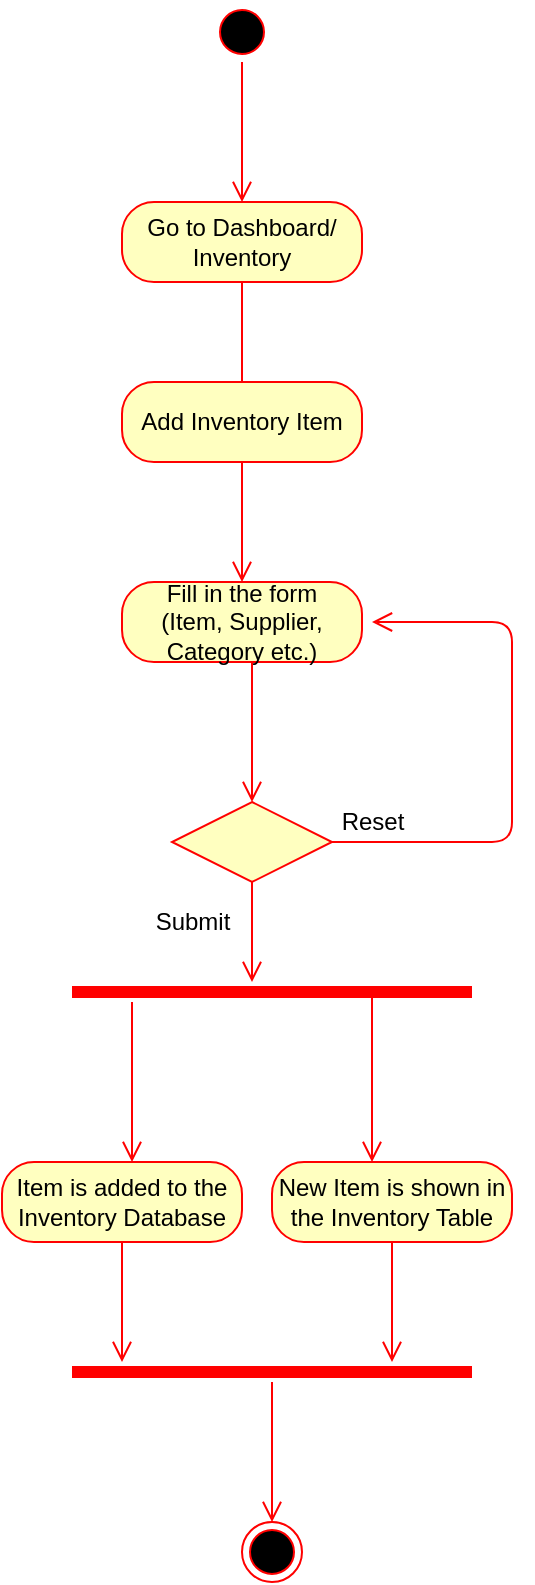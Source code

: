 <mxfile version="13.0.9" type="github">
  <diagram id="snnwxoYrL7hCCSLVT1c8" name="Page-1">
    <mxGraphModel dx="782" dy="469" grid="1" gridSize="10" guides="1" tooltips="1" connect="1" arrows="1" fold="1" page="1" pageScale="1" pageWidth="827" pageHeight="1169" math="0" shadow="0">
      <root>
        <mxCell id="0" />
        <mxCell id="1" parent="0" />
        <mxCell id="DdL6lNwtZuETyasrrC4E-1" value="" style="ellipse;html=1;shape=startState;fillColor=#000000;strokeColor=#ff0000;" vertex="1" parent="1">
          <mxGeometry x="370" y="10" width="30" height="30" as="geometry" />
        </mxCell>
        <mxCell id="DdL6lNwtZuETyasrrC4E-2" value="" style="edgeStyle=orthogonalEdgeStyle;html=1;verticalAlign=bottom;endArrow=open;endSize=8;strokeColor=#ff0000;" edge="1" source="DdL6lNwtZuETyasrrC4E-1" parent="1">
          <mxGeometry relative="1" as="geometry">
            <mxPoint x="385" y="110" as="targetPoint" />
          </mxGeometry>
        </mxCell>
        <mxCell id="DdL6lNwtZuETyasrrC4E-4" value="Go to Dashboard/ Inventory" style="rounded=1;whiteSpace=wrap;html=1;arcSize=40;fontColor=#000000;fillColor=#ffffc0;strokeColor=#ff0000;" vertex="1" parent="1">
          <mxGeometry x="325" y="110" width="120" height="40" as="geometry" />
        </mxCell>
        <mxCell id="DdL6lNwtZuETyasrrC4E-5" value="" style="edgeStyle=orthogonalEdgeStyle;html=1;verticalAlign=bottom;endArrow=open;endSize=8;strokeColor=#ff0000;" edge="1" source="DdL6lNwtZuETyasrrC4E-4" parent="1">
          <mxGeometry relative="1" as="geometry">
            <mxPoint x="385" y="210" as="targetPoint" />
          </mxGeometry>
        </mxCell>
        <mxCell id="DdL6lNwtZuETyasrrC4E-6" value="Add Inventory Item" style="rounded=1;whiteSpace=wrap;html=1;arcSize=40;fontColor=#000000;fillColor=#ffffc0;strokeColor=#ff0000;" vertex="1" parent="1">
          <mxGeometry x="325" y="200" width="120" height="40" as="geometry" />
        </mxCell>
        <mxCell id="DdL6lNwtZuETyasrrC4E-7" value="" style="edgeStyle=orthogonalEdgeStyle;html=1;verticalAlign=bottom;endArrow=open;endSize=8;strokeColor=#ff0000;" edge="1" source="DdL6lNwtZuETyasrrC4E-6" parent="1">
          <mxGeometry relative="1" as="geometry">
            <mxPoint x="385" y="300" as="targetPoint" />
          </mxGeometry>
        </mxCell>
        <mxCell id="DdL6lNwtZuETyasrrC4E-8" value="Fill in the form&lt;br&gt;(Item, Supplier, Category etc.)" style="rounded=1;whiteSpace=wrap;html=1;arcSize=40;fontColor=#000000;fillColor=#ffffc0;strokeColor=#ff0000;" vertex="1" parent="1">
          <mxGeometry x="325" y="300" width="120" height="40" as="geometry" />
        </mxCell>
        <mxCell id="DdL6lNwtZuETyasrrC4E-9" value="" style="edgeStyle=orthogonalEdgeStyle;html=1;verticalAlign=bottom;endArrow=open;endSize=8;strokeColor=#ff0000;entryX=0.5;entryY=0;entryDx=0;entryDy=0;" edge="1" source="DdL6lNwtZuETyasrrC4E-8" parent="1" target="DdL6lNwtZuETyasrrC4E-10">
          <mxGeometry relative="1" as="geometry">
            <mxPoint x="385" y="400" as="targetPoint" />
            <Array as="points">
              <mxPoint x="390" y="360" />
              <mxPoint x="390" y="360" />
            </Array>
          </mxGeometry>
        </mxCell>
        <mxCell id="DdL6lNwtZuETyasrrC4E-10" value="" style="rhombus;whiteSpace=wrap;html=1;fillColor=#ffffc0;strokeColor=#ff0000;" vertex="1" parent="1">
          <mxGeometry x="350" y="410" width="80" height="40" as="geometry" />
        </mxCell>
        <mxCell id="DdL6lNwtZuETyasrrC4E-11" value="" style="edgeStyle=orthogonalEdgeStyle;html=1;align=left;verticalAlign=bottom;endArrow=open;endSize=8;strokeColor=#ff0000;" edge="1" source="DdL6lNwtZuETyasrrC4E-10" parent="1">
          <mxGeometry x="-1" relative="1" as="geometry">
            <mxPoint x="450" y="320" as="targetPoint" />
            <Array as="points">
              <mxPoint x="520" y="430" />
              <mxPoint x="520" y="320" />
            </Array>
          </mxGeometry>
        </mxCell>
        <mxCell id="DdL6lNwtZuETyasrrC4E-12" value="" style="edgeStyle=orthogonalEdgeStyle;html=1;align=left;verticalAlign=top;endArrow=open;endSize=8;strokeColor=#ff0000;" edge="1" source="DdL6lNwtZuETyasrrC4E-10" parent="1">
          <mxGeometry x="1" y="50" relative="1" as="geometry">
            <mxPoint x="390" y="500" as="targetPoint" />
            <mxPoint x="-10" y="30" as="offset" />
          </mxGeometry>
        </mxCell>
        <mxCell id="DdL6lNwtZuETyasrrC4E-14" value="Reset" style="text;html=1;align=center;verticalAlign=middle;resizable=0;points=[];autosize=1;" vertex="1" parent="1">
          <mxGeometry x="425" y="410" width="50" height="20" as="geometry" />
        </mxCell>
        <mxCell id="DdL6lNwtZuETyasrrC4E-15" value="Submit" style="text;html=1;align=center;verticalAlign=middle;resizable=0;points=[];autosize=1;" vertex="1" parent="1">
          <mxGeometry x="335" y="460" width="50" height="20" as="geometry" />
        </mxCell>
        <mxCell id="DdL6lNwtZuETyasrrC4E-16" value="" style="shape=line;html=1;strokeWidth=6;strokeColor=#ff0000;" vertex="1" parent="1">
          <mxGeometry x="300" y="500" width="200" height="10" as="geometry" />
        </mxCell>
        <mxCell id="DdL6lNwtZuETyasrrC4E-17" value="" style="edgeStyle=orthogonalEdgeStyle;html=1;verticalAlign=bottom;endArrow=open;endSize=8;strokeColor=#ff0000;" edge="1" source="DdL6lNwtZuETyasrrC4E-16" parent="1">
          <mxGeometry relative="1" as="geometry">
            <mxPoint x="330" y="590" as="targetPoint" />
            <Array as="points">
              <mxPoint x="330" y="580" />
            </Array>
          </mxGeometry>
        </mxCell>
        <mxCell id="DdL6lNwtZuETyasrrC4E-18" value="" style="edgeStyle=orthogonalEdgeStyle;html=1;verticalAlign=bottom;endArrow=open;endSize=8;strokeColor=#ff0000;exitX=0.75;exitY=0.5;exitDx=0;exitDy=0;exitPerimeter=0;" edge="1" parent="1" source="DdL6lNwtZuETyasrrC4E-16">
          <mxGeometry relative="1" as="geometry">
            <mxPoint x="450" y="590" as="targetPoint" />
            <mxPoint x="400" y="520" as="sourcePoint" />
            <Array as="points">
              <mxPoint x="450" y="590" />
              <mxPoint x="450" y="590" />
            </Array>
          </mxGeometry>
        </mxCell>
        <mxCell id="DdL6lNwtZuETyasrrC4E-19" value="Item is added to the Inventory Database" style="rounded=1;whiteSpace=wrap;html=1;arcSize=40;fontColor=#000000;fillColor=#ffffc0;strokeColor=#ff0000;" vertex="1" parent="1">
          <mxGeometry x="265" y="590" width="120" height="40" as="geometry" />
        </mxCell>
        <mxCell id="DdL6lNwtZuETyasrrC4E-20" value="" style="edgeStyle=orthogonalEdgeStyle;html=1;verticalAlign=bottom;endArrow=open;endSize=8;strokeColor=#ff0000;" edge="1" source="DdL6lNwtZuETyasrrC4E-19" parent="1">
          <mxGeometry relative="1" as="geometry">
            <mxPoint x="325" y="690" as="targetPoint" />
          </mxGeometry>
        </mxCell>
        <mxCell id="DdL6lNwtZuETyasrrC4E-21" value="New Item is shown in the Inventory Table" style="rounded=1;whiteSpace=wrap;html=1;arcSize=40;fontColor=#000000;fillColor=#ffffc0;strokeColor=#ff0000;" vertex="1" parent="1">
          <mxGeometry x="400" y="590" width="120" height="40" as="geometry" />
        </mxCell>
        <mxCell id="DdL6lNwtZuETyasrrC4E-22" value="" style="edgeStyle=orthogonalEdgeStyle;html=1;verticalAlign=bottom;endArrow=open;endSize=8;strokeColor=#ff0000;" edge="1" source="DdL6lNwtZuETyasrrC4E-21" parent="1">
          <mxGeometry relative="1" as="geometry">
            <mxPoint x="460" y="690" as="targetPoint" />
          </mxGeometry>
        </mxCell>
        <mxCell id="DdL6lNwtZuETyasrrC4E-23" value="" style="shape=line;html=1;strokeWidth=6;strokeColor=#ff0000;" vertex="1" parent="1">
          <mxGeometry x="300" y="690" width="200" height="10" as="geometry" />
        </mxCell>
        <mxCell id="DdL6lNwtZuETyasrrC4E-24" value="" style="edgeStyle=orthogonalEdgeStyle;html=1;verticalAlign=bottom;endArrow=open;endSize=8;strokeColor=#ff0000;" edge="1" source="DdL6lNwtZuETyasrrC4E-23" parent="1">
          <mxGeometry relative="1" as="geometry">
            <mxPoint x="400" y="770" as="targetPoint" />
          </mxGeometry>
        </mxCell>
        <mxCell id="DdL6lNwtZuETyasrrC4E-25" value="" style="ellipse;html=1;shape=endState;fillColor=#000000;strokeColor=#ff0000;" vertex="1" parent="1">
          <mxGeometry x="385" y="770" width="30" height="30" as="geometry" />
        </mxCell>
      </root>
    </mxGraphModel>
  </diagram>
</mxfile>
